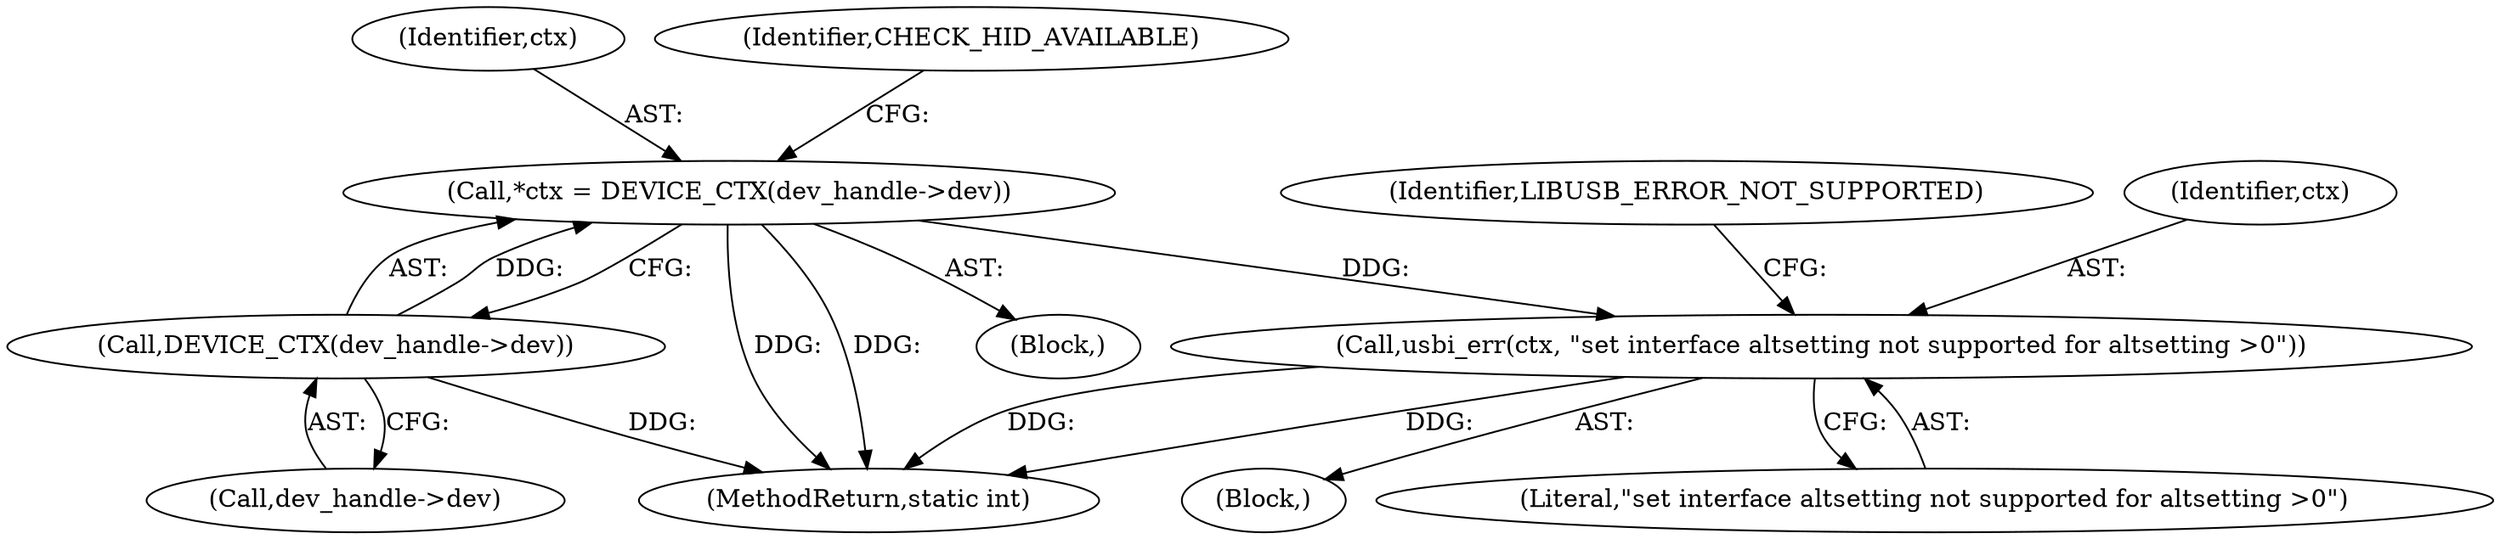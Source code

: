 digraph "1_Chrome_ac149a8d4371c0e01e0934fdd57b09e86f96b5b9_23@pointer" {
"1000126" [label="(Call,usbi_err(ctx, \"set interface altsetting not supported for altsetting >0\"))"];
"1000107" [label="(Call,*ctx = DEVICE_CTX(dev_handle->dev))"];
"1000109" [label="(Call,DEVICE_CTX(dev_handle->dev))"];
"1000130" [label="(Identifier,LIBUSB_ERROR_NOT_SUPPORTED)"];
"1000133" [label="(MethodReturn,static int)"];
"1000107" [label="(Call,*ctx = DEVICE_CTX(dev_handle->dev))"];
"1000127" [label="(Identifier,ctx)"];
"1000109" [label="(Call,DEVICE_CTX(dev_handle->dev))"];
"1000105" [label="(Block,)"];
"1000125" [label="(Block,)"];
"1000108" [label="(Identifier,ctx)"];
"1000110" [label="(Call,dev_handle->dev)"];
"1000113" [label="(Identifier,CHECK_HID_AVAILABLE)"];
"1000126" [label="(Call,usbi_err(ctx, \"set interface altsetting not supported for altsetting >0\"))"];
"1000128" [label="(Literal,\"set interface altsetting not supported for altsetting >0\")"];
"1000126" -> "1000125"  [label="AST: "];
"1000126" -> "1000128"  [label="CFG: "];
"1000127" -> "1000126"  [label="AST: "];
"1000128" -> "1000126"  [label="AST: "];
"1000130" -> "1000126"  [label="CFG: "];
"1000126" -> "1000133"  [label="DDG: "];
"1000126" -> "1000133"  [label="DDG: "];
"1000107" -> "1000126"  [label="DDG: "];
"1000107" -> "1000105"  [label="AST: "];
"1000107" -> "1000109"  [label="CFG: "];
"1000108" -> "1000107"  [label="AST: "];
"1000109" -> "1000107"  [label="AST: "];
"1000113" -> "1000107"  [label="CFG: "];
"1000107" -> "1000133"  [label="DDG: "];
"1000107" -> "1000133"  [label="DDG: "];
"1000109" -> "1000107"  [label="DDG: "];
"1000109" -> "1000110"  [label="CFG: "];
"1000110" -> "1000109"  [label="AST: "];
"1000109" -> "1000133"  [label="DDG: "];
}
